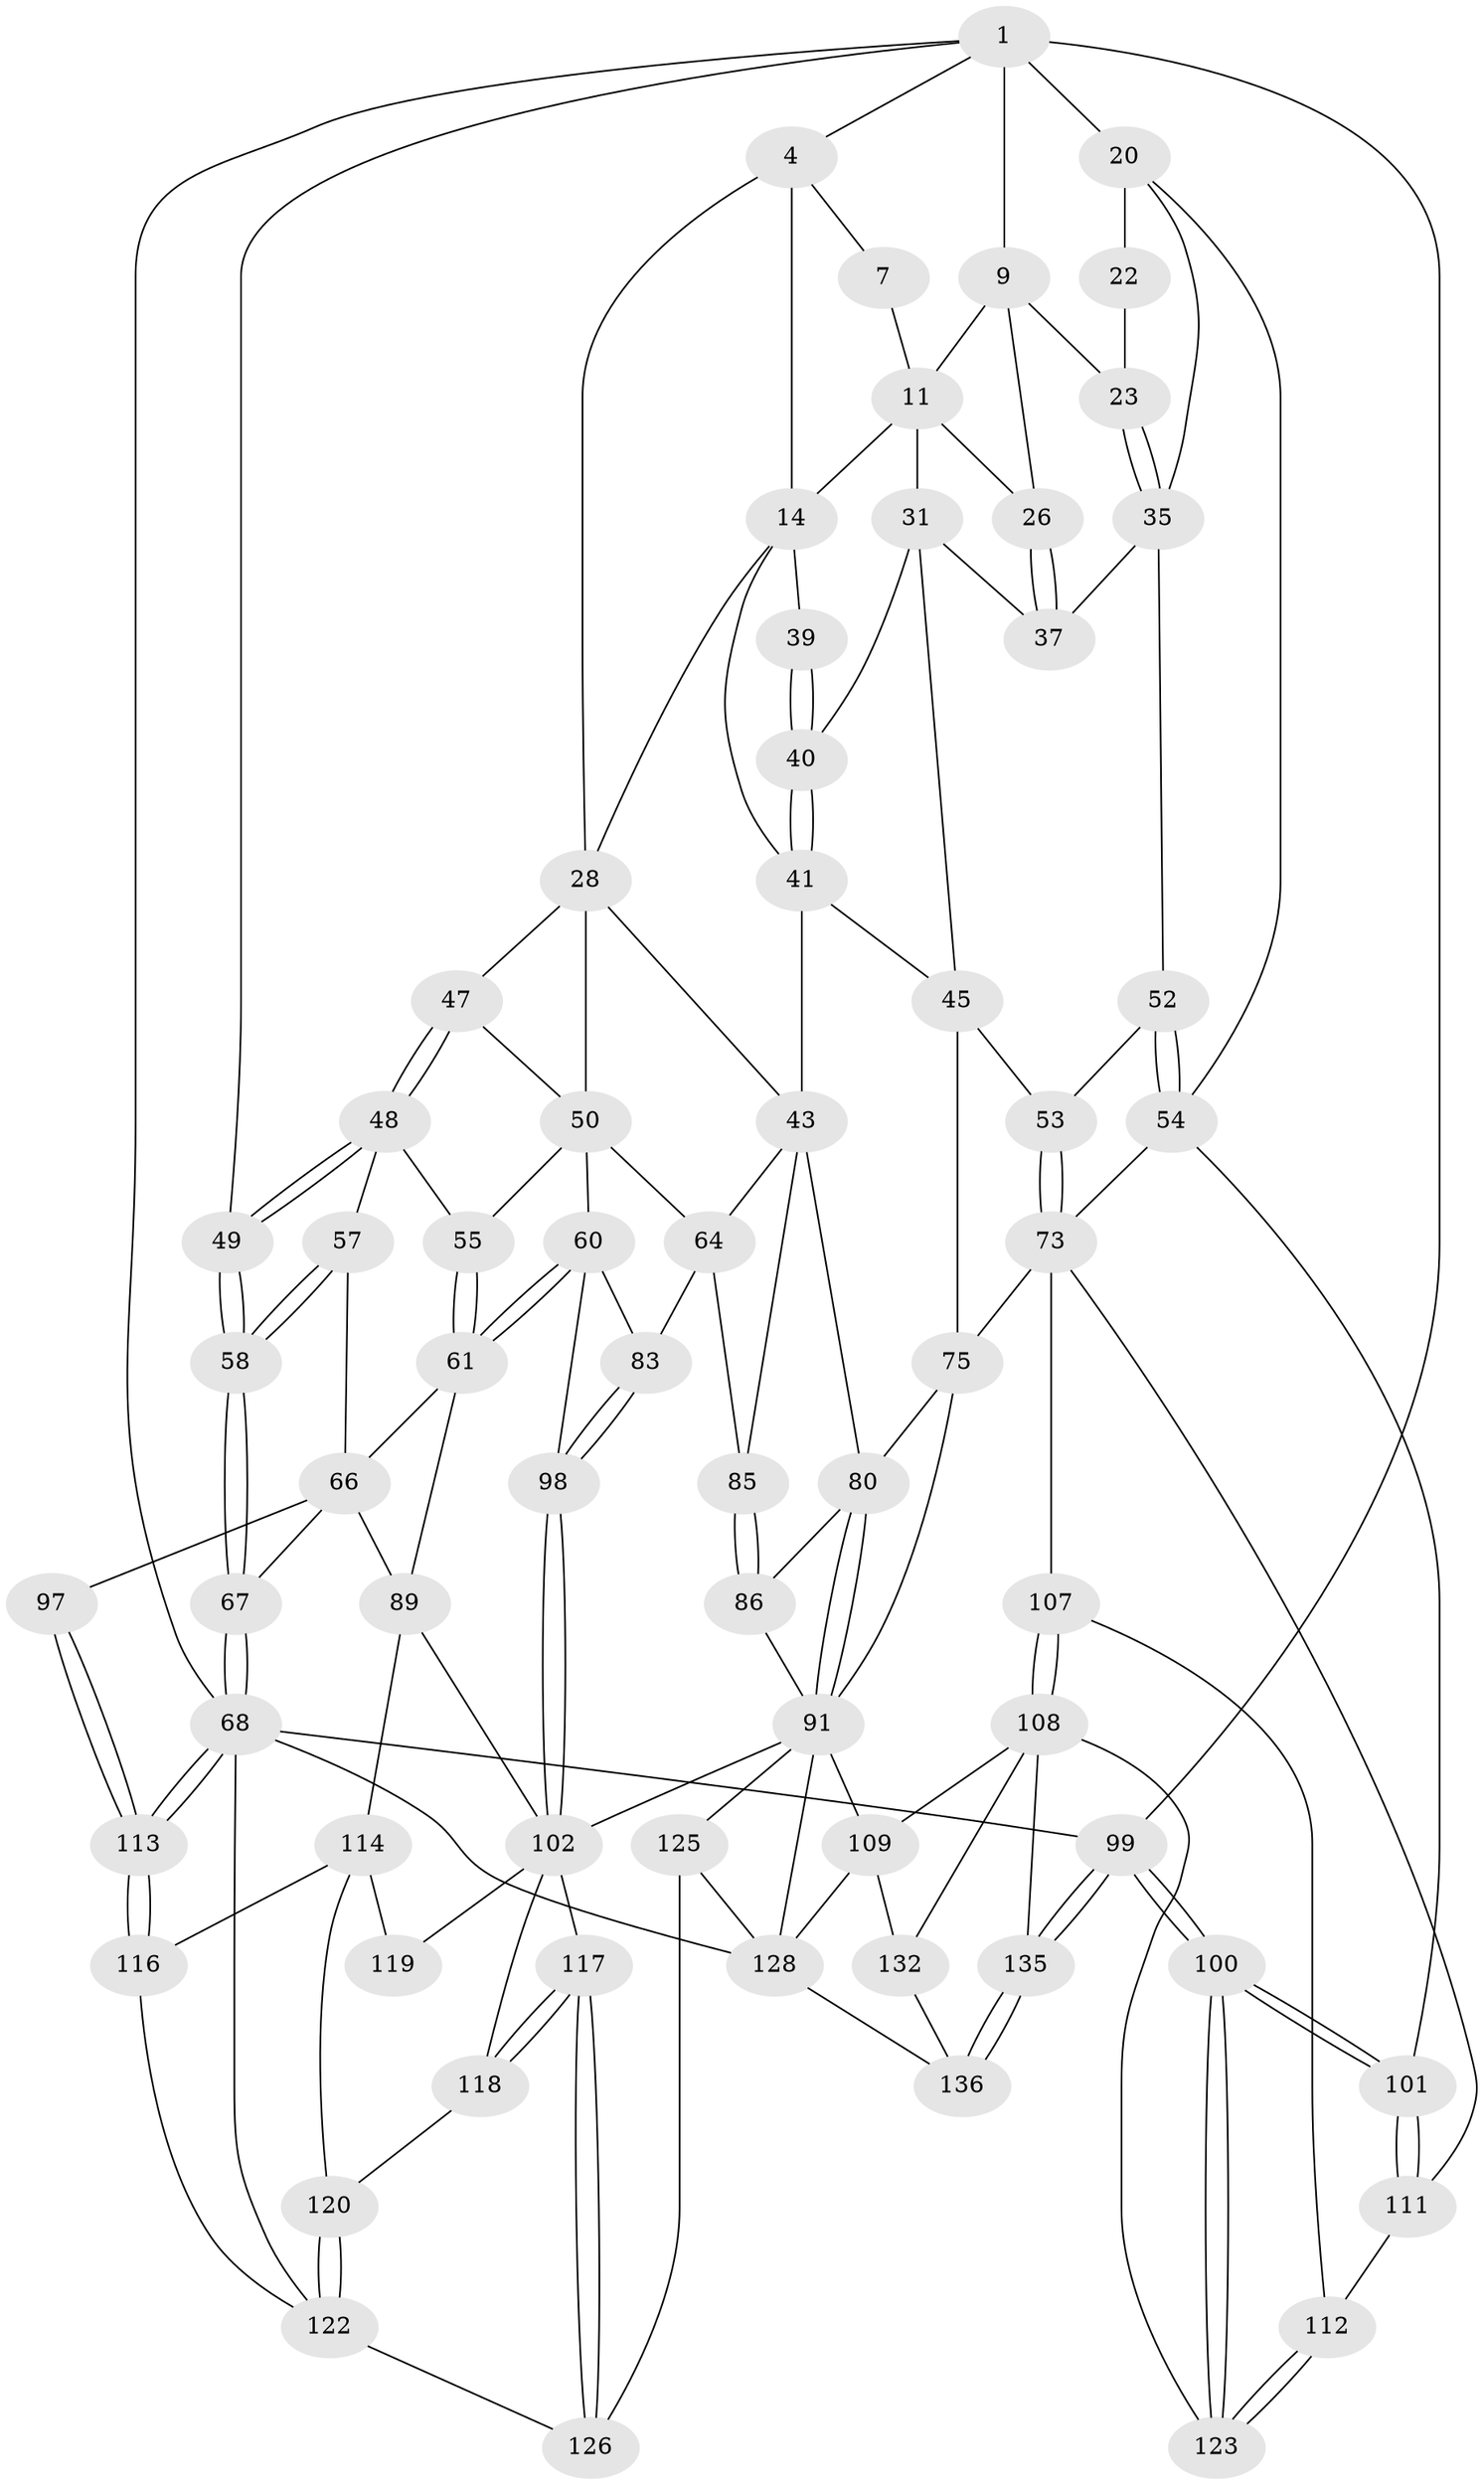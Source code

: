 // original degree distribution, {3: 0.014492753623188406, 6: 0.2246376811594203, 5: 0.5217391304347826, 4: 0.2391304347826087}
// Generated by graph-tools (version 1.1) at 2025/21/03/04/25 18:21:24]
// undirected, 69 vertices, 158 edges
graph export_dot {
graph [start="1"]
  node [color=gray90,style=filled];
  1 [pos="+0.9207035233483278+0",super="+8+2"];
  4 [pos="+0.13288667078413247+0",super="+5"];
  7 [pos="+0.6959721244899976+0"];
  9 [pos="+0.8520197399346258+0",super="+10+24"];
  11 [pos="+0.80205672935353+0.045906131996262804",super="+27+12"];
  14 [pos="+0.5360200734336957+0",super="+15+19"];
  20 [pos="+1+0",super="+21+33"];
  22 [pos="+0.933221462340569+0.09625417951276671"];
  23 [pos="+0.9172789620825009+0.1062346678336315"];
  26 [pos="+0.8175854668637252+0.14921320087351178"];
  28 [pos="+0.38958922719179356+0.13521853157471933",super="+44+29"];
  31 [pos="+0.696572302988439+0.17694462352713036",super="+32+38"];
  35 [pos="+0.9186753264681417+0.1634969998442145",super="+36"];
  37 [pos="+0.8285047628777137+0.1804663665105334"];
  39 [pos="+0.4541397257565151+0.12831318895705485"];
  40 [pos="+0.5873601085858647+0.2146937966333034"];
  41 [pos="+0.5525861856998008+0.3169011677136124",super="+42"];
  43 [pos="+0.5399921655372655+0.3273523676971864",super="+62"];
  45 [pos="+0.7540720747824854+0.31682194668193214",super="+46"];
  47 [pos="+0.2899629183212281+0.17231579860829654"];
  48 [pos="+0.08666481614392936+0.1818932488477624",super="+56"];
  49 [pos="+0+0"];
  50 [pos="+0.40121140130407823+0.3074641375499405",super="+59+51"];
  52 [pos="+0.963033958709097+0.3270191740575327"];
  53 [pos="+0.9100276369602306+0.34921390103626143"];
  54 [pos="+1+0.3280492713645202",super="+77"];
  55 [pos="+0.2550872127435257+0.31856532951461014"];
  57 [pos="+0.0824067973141245+0.3873180461902799"];
  58 [pos="+0+0.3928581245355282"];
  60 [pos="+0.30188625988930995+0.3915396976266318",super="+70"];
  61 [pos="+0.2661935371550891+0.37077177859180166",super="+65"];
  64 [pos="+0.3436530304211514+0.41496466150740113",super="+82"];
  66 [pos="+0.0884498741003771+0.3951597580998152",super="+87"];
  67 [pos="+0+0.5832444328629783"];
  68 [pos="+0+0.8565880329931583",super="+69"];
  73 [pos="+0.8788226903496386+0.44522788788236556",super="+74+78"];
  75 [pos="+0.709295819228586+0.459470797002967",super="+95+76"];
  80 [pos="+0.5702943875096151+0.4822035027366771",super="+81"];
  83 [pos="+0.32453372672134945+0.5331891007897822"];
  85 [pos="+0.44478806571087176+0.5388463154866134"];
  86 [pos="+0.45968260351172985+0.5683814530267522"];
  89 [pos="+0.1474798311741311+0.5443752720950549",super="+105"];
  91 [pos="+0.5861484865852049+0.6226226677145688",super="+92"];
  97 [pos="+0.10290865625433519+0.5595986235248843"];
  98 [pos="+0.2909612635316746+0.5619987531996884"];
  99 [pos="+1+1"];
  100 [pos="+1+0.7980416650293798"];
  101 [pos="+1+0.7944563018029651"];
  102 [pos="+0.2828221817793024+0.5845668585068645",super="+103+106"];
  107 [pos="+0.8198770971758702+0.6406511928129033"];
  108 [pos="+0.7547627486800464+0.7121589556432176",super="+124"];
  109 [pos="+0.750765600930337+0.7133719693526799",super="+133"];
  111 [pos="+0.902382510247092+0.6050007941570725"];
  112 [pos="+0.8466370253859863+0.6386444897448308"];
  113 [pos="+0+0.7845470569249414"];
  114 [pos="+0.1571088574816326+0.6371174518891796",super="+115"];
  116 [pos="+0+0.7763889197564432"];
  117 [pos="+0.325160901134186+0.734750648113814"];
  118 [pos="+0.307188338030879+0.7328097242457446"];
  119 [pos="+0.21087292163089824+0.659434184271501"];
  120 [pos="+0.24005329764777897+0.7438633242037661"];
  122 [pos="+0.19328198618571+0.7906379430504161",super="+127"];
  123 [pos="+1+0.7778206760535784"];
  125 [pos="+0.44781083731436644+0.9232970225903915"];
  126 [pos="+0.32982264235807524+0.7654741768679262"];
  128 [pos="+0.6287653901848751+0.9300445435904832",super="+129"];
  132 [pos="+0.8543782489793829+0.8837761808613743",super="+137"];
  135 [pos="+1+1"];
  136 [pos="+0.8349849732888193+1"];
  1 -- 20 [weight=2];
  1 -- 9;
  1 -- 49;
  1 -- 99;
  1 -- 4;
  1 -- 68;
  4 -- 14 [weight=2];
  4 -- 7;
  4 -- 28;
  7 -- 11;
  9 -- 26;
  9 -- 11;
  9 -- 23;
  11 -- 26;
  11 -- 31 [weight=2];
  11 -- 14;
  14 -- 39 [weight=2];
  14 -- 41;
  14 -- 28;
  20 -- 22 [weight=2];
  20 -- 54;
  20 -- 35;
  22 -- 23;
  23 -- 35;
  23 -- 35;
  26 -- 37;
  26 -- 37;
  28 -- 50;
  28 -- 43;
  28 -- 47;
  31 -- 40;
  31 -- 45;
  31 -- 37;
  35 -- 52;
  35 -- 37;
  39 -- 40;
  39 -- 40;
  40 -- 41;
  40 -- 41;
  41 -- 43;
  41 -- 45;
  43 -- 64;
  43 -- 80;
  43 -- 85;
  45 -- 53;
  45 -- 75;
  47 -- 48;
  47 -- 48;
  47 -- 50;
  48 -- 49;
  48 -- 49;
  48 -- 57;
  48 -- 55;
  49 -- 58;
  49 -- 58;
  50 -- 64;
  50 -- 60;
  50 -- 55;
  52 -- 53;
  52 -- 54;
  52 -- 54;
  53 -- 73;
  53 -- 73;
  54 -- 101;
  54 -- 73;
  55 -- 61;
  55 -- 61;
  57 -- 58;
  57 -- 58;
  57 -- 66;
  58 -- 67;
  58 -- 67;
  60 -- 61 [weight=2];
  60 -- 61;
  60 -- 98;
  60 -- 83;
  61 -- 89;
  61 -- 66;
  64 -- 83;
  64 -- 85;
  66 -- 89;
  66 -- 67;
  66 -- 97 [weight=2];
  67 -- 68;
  67 -- 68;
  68 -- 113;
  68 -- 113;
  68 -- 99;
  68 -- 122;
  68 -- 128;
  73 -- 75;
  73 -- 107;
  73 -- 111;
  75 -- 91;
  75 -- 80;
  80 -- 91;
  80 -- 91;
  80 -- 86;
  83 -- 98;
  83 -- 98;
  85 -- 86;
  85 -- 86;
  86 -- 91;
  89 -- 114;
  89 -- 102;
  91 -- 128;
  91 -- 109;
  91 -- 102;
  91 -- 125;
  97 -- 113;
  97 -- 113;
  98 -- 102;
  98 -- 102;
  99 -- 100;
  99 -- 100;
  99 -- 135;
  99 -- 135;
  100 -- 101;
  100 -- 101;
  100 -- 123;
  100 -- 123;
  101 -- 111;
  101 -- 111;
  102 -- 118;
  102 -- 119;
  102 -- 117;
  107 -- 108;
  107 -- 108;
  107 -- 112;
  108 -- 109;
  108 -- 132;
  108 -- 123;
  108 -- 135;
  109 -- 128;
  109 -- 132 [weight=2];
  111 -- 112;
  112 -- 123;
  112 -- 123;
  113 -- 116;
  113 -- 116;
  114 -- 119 [weight=2];
  114 -- 120;
  114 -- 116;
  116 -- 122;
  117 -- 118;
  117 -- 118;
  117 -- 126;
  117 -- 126;
  118 -- 120;
  120 -- 122;
  120 -- 122;
  122 -- 126;
  125 -- 126;
  125 -- 128;
  128 -- 136;
  132 -- 136;
  135 -- 136;
  135 -- 136;
}
